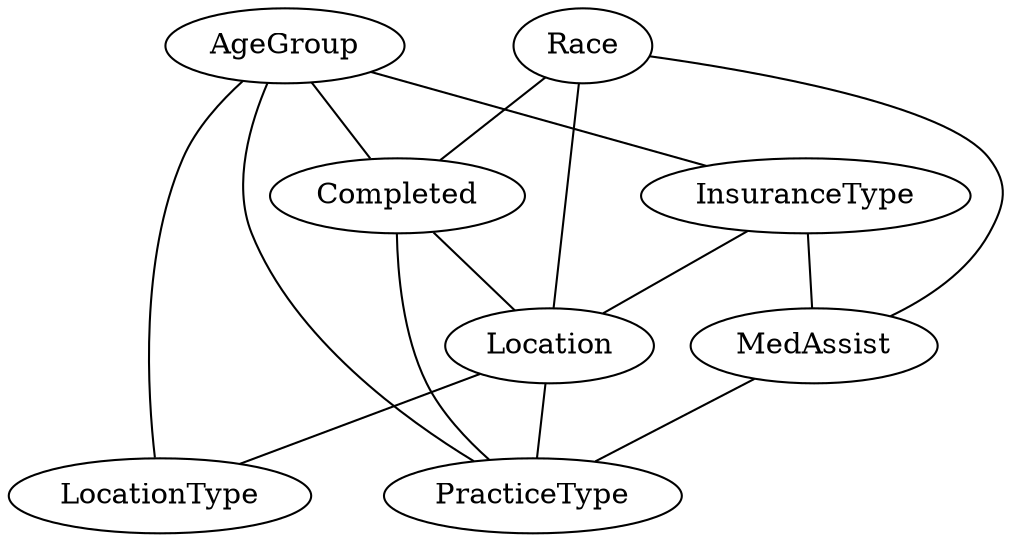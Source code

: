graph ex2d {

  1 -- 3;
  1 -- 4;
  1 -- 7;
  1 -- 8;
  2 -- 3;
  2 -- 5;
  2 -- 6;
  3 -- 6;
  3 -- 8;
  4 -- 5;
  4 -- 6;
  5 -- 8;
  6 -- 7;
  6 -- 8;

  1 [label=AgeGroup]
  2 [label=Race]
  3 [label=Completed]
  4 [label=InsuranceType]
  5 [label=MedAssist]
  6 [label=Location]
  7 [label=LocationType]
  8 [label=PracticeType]

}
